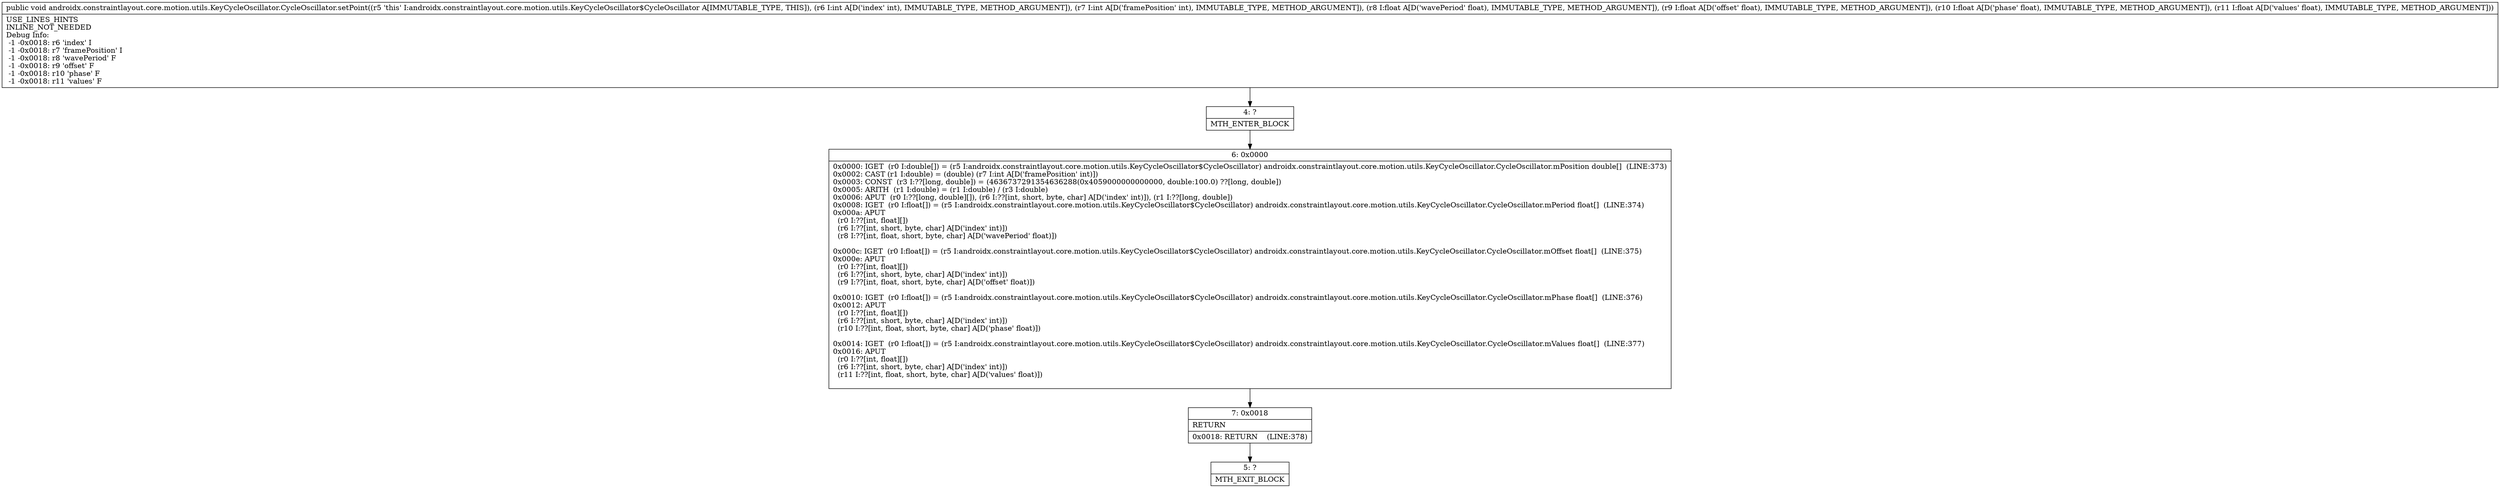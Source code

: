 digraph "CFG forandroidx.constraintlayout.core.motion.utils.KeyCycleOscillator.CycleOscillator.setPoint(IIFFFF)V" {
Node_4 [shape=record,label="{4\:\ ?|MTH_ENTER_BLOCK\l}"];
Node_6 [shape=record,label="{6\:\ 0x0000|0x0000: IGET  (r0 I:double[]) = (r5 I:androidx.constraintlayout.core.motion.utils.KeyCycleOscillator$CycleOscillator) androidx.constraintlayout.core.motion.utils.KeyCycleOscillator.CycleOscillator.mPosition double[]  (LINE:373)\l0x0002: CAST (r1 I:double) = (double) (r7 I:int A[D('framePosition' int)]) \l0x0003: CONST  (r3 I:??[long, double]) = (4636737291354636288(0x4059000000000000, double:100.0) ??[long, double]) \l0x0005: ARITH  (r1 I:double) = (r1 I:double) \/ (r3 I:double) \l0x0006: APUT  (r0 I:??[long, double][]), (r6 I:??[int, short, byte, char] A[D('index' int)]), (r1 I:??[long, double]) \l0x0008: IGET  (r0 I:float[]) = (r5 I:androidx.constraintlayout.core.motion.utils.KeyCycleOscillator$CycleOscillator) androidx.constraintlayout.core.motion.utils.KeyCycleOscillator.CycleOscillator.mPeriod float[]  (LINE:374)\l0x000a: APUT  \l  (r0 I:??[int, float][])\l  (r6 I:??[int, short, byte, char] A[D('index' int)])\l  (r8 I:??[int, float, short, byte, char] A[D('wavePeriod' float)])\l \l0x000c: IGET  (r0 I:float[]) = (r5 I:androidx.constraintlayout.core.motion.utils.KeyCycleOscillator$CycleOscillator) androidx.constraintlayout.core.motion.utils.KeyCycleOscillator.CycleOscillator.mOffset float[]  (LINE:375)\l0x000e: APUT  \l  (r0 I:??[int, float][])\l  (r6 I:??[int, short, byte, char] A[D('index' int)])\l  (r9 I:??[int, float, short, byte, char] A[D('offset' float)])\l \l0x0010: IGET  (r0 I:float[]) = (r5 I:androidx.constraintlayout.core.motion.utils.KeyCycleOscillator$CycleOscillator) androidx.constraintlayout.core.motion.utils.KeyCycleOscillator.CycleOscillator.mPhase float[]  (LINE:376)\l0x0012: APUT  \l  (r0 I:??[int, float][])\l  (r6 I:??[int, short, byte, char] A[D('index' int)])\l  (r10 I:??[int, float, short, byte, char] A[D('phase' float)])\l \l0x0014: IGET  (r0 I:float[]) = (r5 I:androidx.constraintlayout.core.motion.utils.KeyCycleOscillator$CycleOscillator) androidx.constraintlayout.core.motion.utils.KeyCycleOscillator.CycleOscillator.mValues float[]  (LINE:377)\l0x0016: APUT  \l  (r0 I:??[int, float][])\l  (r6 I:??[int, short, byte, char] A[D('index' int)])\l  (r11 I:??[int, float, short, byte, char] A[D('values' float)])\l \l}"];
Node_7 [shape=record,label="{7\:\ 0x0018|RETURN\l|0x0018: RETURN    (LINE:378)\l}"];
Node_5 [shape=record,label="{5\:\ ?|MTH_EXIT_BLOCK\l}"];
MethodNode[shape=record,label="{public void androidx.constraintlayout.core.motion.utils.KeyCycleOscillator.CycleOscillator.setPoint((r5 'this' I:androidx.constraintlayout.core.motion.utils.KeyCycleOscillator$CycleOscillator A[IMMUTABLE_TYPE, THIS]), (r6 I:int A[D('index' int), IMMUTABLE_TYPE, METHOD_ARGUMENT]), (r7 I:int A[D('framePosition' int), IMMUTABLE_TYPE, METHOD_ARGUMENT]), (r8 I:float A[D('wavePeriod' float), IMMUTABLE_TYPE, METHOD_ARGUMENT]), (r9 I:float A[D('offset' float), IMMUTABLE_TYPE, METHOD_ARGUMENT]), (r10 I:float A[D('phase' float), IMMUTABLE_TYPE, METHOD_ARGUMENT]), (r11 I:float A[D('values' float), IMMUTABLE_TYPE, METHOD_ARGUMENT]))  | USE_LINES_HINTS\lINLINE_NOT_NEEDED\lDebug Info:\l  \-1 \-0x0018: r6 'index' I\l  \-1 \-0x0018: r7 'framePosition' I\l  \-1 \-0x0018: r8 'wavePeriod' F\l  \-1 \-0x0018: r9 'offset' F\l  \-1 \-0x0018: r10 'phase' F\l  \-1 \-0x0018: r11 'values' F\l}"];
MethodNode -> Node_4;Node_4 -> Node_6;
Node_6 -> Node_7;
Node_7 -> Node_5;
}

